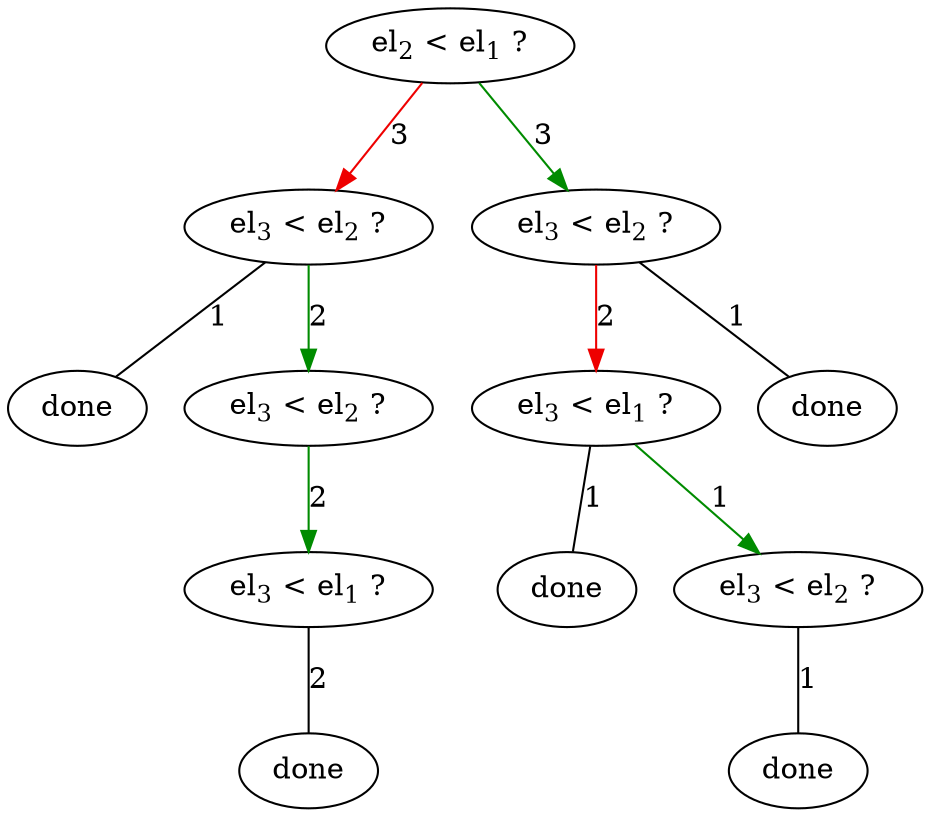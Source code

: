 digraph G {
  depth_1_cond_cond_op_lt_ixes_2_1 -> depth_1_cond_cond_op_lt_ixes_2_1todepth_2_cond_False_op_lt_ixes_3_2 [label="3", color="red2"] ;
  depth_1_cond_cond_op_lt_ixes_2_1 -> depth_1_cond_cond_op_lt_ixes_2_1todepth_2_cond_True_op_lt_ixes_3_2 [label="3", color="green4"] ;
  depth_1_cond_cond_op_lt_ixes_2_1todepth_2_cond_False_op_lt_ixes_3_2 -> depth_1_cond_cond_op_lt_ixes_2_1todepth_2_cond_False_op_lt_ixes_3_2todone [label="1", color="black", arrowhead=none] ;
  depth_1_cond_cond_op_lt_ixes_2_1todepth_2_cond_False_op_lt_ixes_3_2 -> depth_1_cond_cond_op_lt_ixes_2_1todepth_2_cond_False_op_lt_ixes_3_2todepth_3_cond_True_op_lt_ixes_3_2 [label="2", color="green4"] ;
  depth_1_cond_cond_op_lt_ixes_2_1todepth_2_cond_False_op_lt_ixes_3_2todepth_3_cond_True_op_lt_ixes_3_2 -> depth_1_cond_cond_op_lt_ixes_2_1todepth_2_cond_False_op_lt_ixes_3_2todepth_3_cond_True_op_lt_ixes_3_2todepth_4_cond_True_op_lt_ixes_3_1 [label="2", color="green4"] ;
  depth_1_cond_cond_op_lt_ixes_2_1todepth_2_cond_False_op_lt_ixes_3_2todepth_3_cond_True_op_lt_ixes_3_2todepth_4_cond_True_op_lt_ixes_3_1 -> depth_1_cond_cond_op_lt_ixes_2_1todepth_2_cond_False_op_lt_ixes_3_2todepth_3_cond_True_op_lt_ixes_3_2todepth_4_cond_True_op_lt_ixes_3_1todone [label="2", color="black", arrowhead=none] ;
  depth_1_cond_cond_op_lt_ixes_2_1todepth_2_cond_True_op_lt_ixes_3_2 -> depth_1_cond_cond_op_lt_ixes_2_1todepth_2_cond_True_op_lt_ixes_3_2todepth_3_cond_False_op_lt_ixes_3_1 [label="2", color="red2"] ;
  depth_1_cond_cond_op_lt_ixes_2_1todepth_2_cond_True_op_lt_ixes_3_2 -> depth_1_cond_cond_op_lt_ixes_2_1todepth_2_cond_True_op_lt_ixes_3_2todone [label="1", color="black", arrowhead=none] ;
  depth_1_cond_cond_op_lt_ixes_2_1todepth_2_cond_True_op_lt_ixes_3_2todepth_3_cond_False_op_lt_ixes_3_1 -> depth_1_cond_cond_op_lt_ixes_2_1todepth_2_cond_True_op_lt_ixes_3_2todepth_3_cond_False_op_lt_ixes_3_1todone [label="1", color="black", arrowhead=none] ;
  depth_1_cond_cond_op_lt_ixes_2_1todepth_2_cond_True_op_lt_ixes_3_2todepth_3_cond_False_op_lt_ixes_3_1 -> depth_1_cond_cond_op_lt_ixes_2_1todepth_2_cond_True_op_lt_ixes_3_2todepth_3_cond_False_op_lt_ixes_3_1todepth_4_cond_True_op_lt_ixes_3_2 [label="1", color="green4"] ;
  depth_1_cond_cond_op_lt_ixes_2_1todepth_2_cond_True_op_lt_ixes_3_2todepth_3_cond_False_op_lt_ixes_3_1todepth_4_cond_True_op_lt_ixes_3_2 -> depth_1_cond_cond_op_lt_ixes_2_1todepth_2_cond_True_op_lt_ixes_3_2todepth_3_cond_False_op_lt_ixes_3_1todepth_4_cond_True_op_lt_ixes_3_2todone [label="1", color="black", arrowhead=none] ;
 depth_1_cond_cond_op_lt_ixes_2_1todepth_2_cond_False_op_lt_ixes_3_2todone [label=done]
 depth_1_cond_cond_op_lt_ixes_2_1todepth_2_cond_False_op_lt_ixes_3_2todepth_3_cond_True_op_lt_ixes_3_2todepth_4_cond_True_op_lt_ixes_3_1 [label=<el<SUB>3</SUB> &lt; el<SUB>1</SUB> ?>]
 depth_1_cond_cond_op_lt_ixes_2_1todepth_2_cond_True_op_lt_ixes_3_2todepth_3_cond_False_op_lt_ixes_3_1 [label=<el<SUB>3</SUB> &lt; el<SUB>1</SUB> ?>]
 depth_1_cond_cond_op_lt_ixes_2_1todepth_2_cond_False_op_lt_ixes_3_2todepth_3_cond_True_op_lt_ixes_3_2 [label=<el<SUB>3</SUB> &lt; el<SUB>2</SUB> ?>]
 depth_1_cond_cond_op_lt_ixes_2_1todepth_2_cond_True_op_lt_ixes_3_2todepth_3_cond_False_op_lt_ixes_3_1todone [label=done]
 depth_1_cond_cond_op_lt_ixes_2_1todepth_2_cond_True_op_lt_ixes_3_2todone [label=done]
 depth_1_cond_cond_op_lt_ixes_2_1todepth_2_cond_True_op_lt_ixes_3_2todepth_3_cond_False_op_lt_ixes_3_1todepth_4_cond_True_op_lt_ixes_3_2 [label=<el<SUB>3</SUB> &lt; el<SUB>2</SUB> ?>]
 depth_1_cond_cond_op_lt_ixes_2_1todepth_2_cond_False_op_lt_ixes_3_2 [label=<el<SUB>3</SUB> &lt; el<SUB>2</SUB> ?>]
 depth_1_cond_cond_op_lt_ixes_2_1 [label=<el<SUB>2</SUB> &lt; el<SUB>1</SUB> ?>]
 depth_1_cond_cond_op_lt_ixes_2_1todepth_2_cond_False_op_lt_ixes_3_2todepth_3_cond_True_op_lt_ixes_3_2todepth_4_cond_True_op_lt_ixes_3_1todone [label=done]
 depth_1_cond_cond_op_lt_ixes_2_1todepth_2_cond_True_op_lt_ixes_3_2todepth_3_cond_False_op_lt_ixes_3_1todepth_4_cond_True_op_lt_ixes_3_2todone [label=done]
 depth_1_cond_cond_op_lt_ixes_2_1todepth_2_cond_True_op_lt_ixes_3_2 [label=<el<SUB>3</SUB> &lt; el<SUB>2</SUB> ?>]
}
